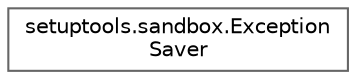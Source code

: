 digraph "Graphical Class Hierarchy"
{
 // LATEX_PDF_SIZE
  bgcolor="transparent";
  edge [fontname=Helvetica,fontsize=10,labelfontname=Helvetica,labelfontsize=10];
  node [fontname=Helvetica,fontsize=10,shape=box,height=0.2,width=0.4];
  rankdir="LR";
  Node0 [id="Node000000",label="setuptools.sandbox.Exception\lSaver",height=0.2,width=0.4,color="grey40", fillcolor="white", style="filled",URL="$classsetuptools_1_1sandbox_1_1_exception_saver.html",tooltip=" "];
}
